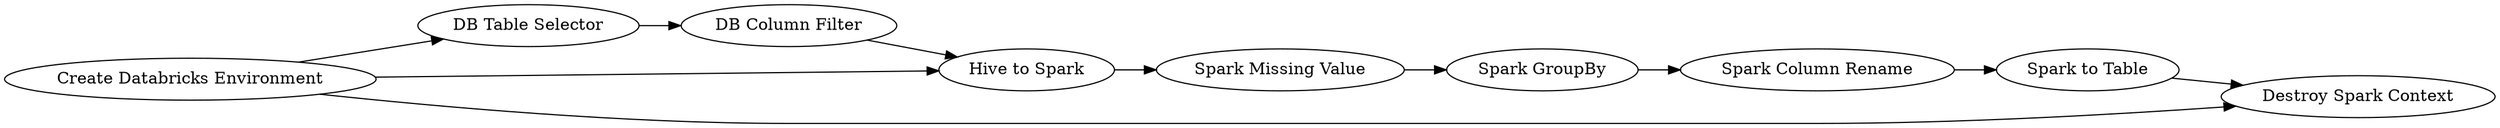 digraph {
	7 [label="Create Databricks Environment"]
	676 [label="DB Table Selector"]
	708 [label="Spark GroupBy"]
	2324 [label="DB Column Filter"]
	2325 [label="Hive to Spark"]
	2326 [label="Spark Missing Value"]
	2347 [label="Spark Column Rename"]
	2348 [label="Destroy Spark Context"]
	2350 [label="Spark to Table"]
	7 -> 2325
	7 -> 676
	7 -> 2348
	676 -> 2324
	708 -> 2347
	2324 -> 2325
	2325 -> 2326
	2326 -> 708
	2347 -> 2350
	2350 -> 2348
	rankdir=LR
}
